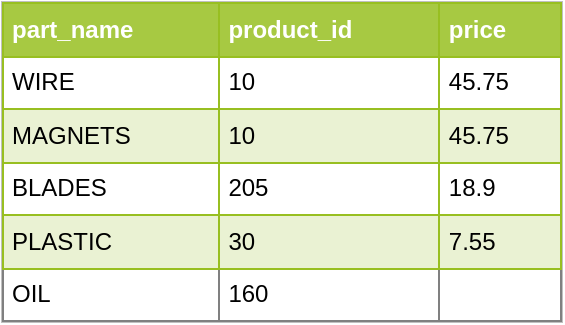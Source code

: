 <mxfile version="12.9.3" type="device"><diagram id="2n0EG-EbJwer0Y_xpx1C" name="Page-1"><mxGraphModel dx="790" dy="534" grid="1" gridSize="10" guides="1" tooltips="1" connect="1" arrows="1" fold="1" page="1" pageScale="1" pageWidth="850" pageHeight="1100" math="0" shadow="0"><root><mxCell id="0"/><mxCell id="1" parent="0"/><mxCell id="yBJ1Spr4csRPyjWukhFs-1" value="&lt;table border=&quot;1&quot; width=&quot;100%&quot; cellpadding=&quot;4&quot; style=&quot;width: 100% ; height: 100% ; border-collapse: collapse&quot;&gt;&lt;tbody&gt;&lt;tr style=&quot;background-color: #a7c942 ; color: #ffffff ; border: 1px solid #98bf21&quot;&gt;&lt;th align=&quot;left&quot;&gt;part_name&lt;/th&gt;&lt;th align=&quot;left&quot;&gt;product_id&lt;/th&gt;&lt;th align=&quot;left&quot;&gt;price&lt;/th&gt;&lt;/tr&gt;&lt;tr style=&quot;border: 1px solid #98bf21&quot;&gt;&lt;td&gt;WIRE&lt;/td&gt;&lt;td&gt;10&lt;/td&gt;&lt;td&gt;45.75&lt;/td&gt;&lt;/tr&gt;&lt;tr style=&quot;background-color: #eaf2d3 ; border: 1px solid #98bf21&quot;&gt;&lt;td&gt;MAGNETS&lt;/td&gt;&lt;td&gt;10&lt;/td&gt;&lt;td&gt;45.75&lt;/td&gt;&lt;/tr&gt;&lt;tr style=&quot;border: 1px solid #98bf21&quot;&gt;&lt;td&gt;BLADES&lt;/td&gt;&lt;td&gt;205&lt;/td&gt;&lt;td&gt;18.9&lt;/td&gt;&lt;/tr&gt;&lt;tr style=&quot;background-color: #eaf2d3 ; border: 1px solid #98bf21&quot;&gt;&lt;td&gt;PLASTIC&lt;/td&gt;&lt;td&gt;30&lt;/td&gt;&lt;td&gt;7.55&lt;/td&gt;&lt;/tr&gt;&lt;tr&gt;&lt;td&gt;OIL&lt;/td&gt;&lt;td&gt;160&lt;/td&gt;&lt;td&gt;&lt;br&gt;&lt;/td&gt;&lt;/tr&gt;&lt;/tbody&gt;&lt;/table&gt;" style="text;html=1;strokeColor=#c0c0c0;fillColor=#ffffff;overflow=fill;rounded=0;" vertex="1" parent="1"><mxGeometry x="285" y="110" width="280" height="160" as="geometry"/></mxCell></root></mxGraphModel></diagram></mxfile>
